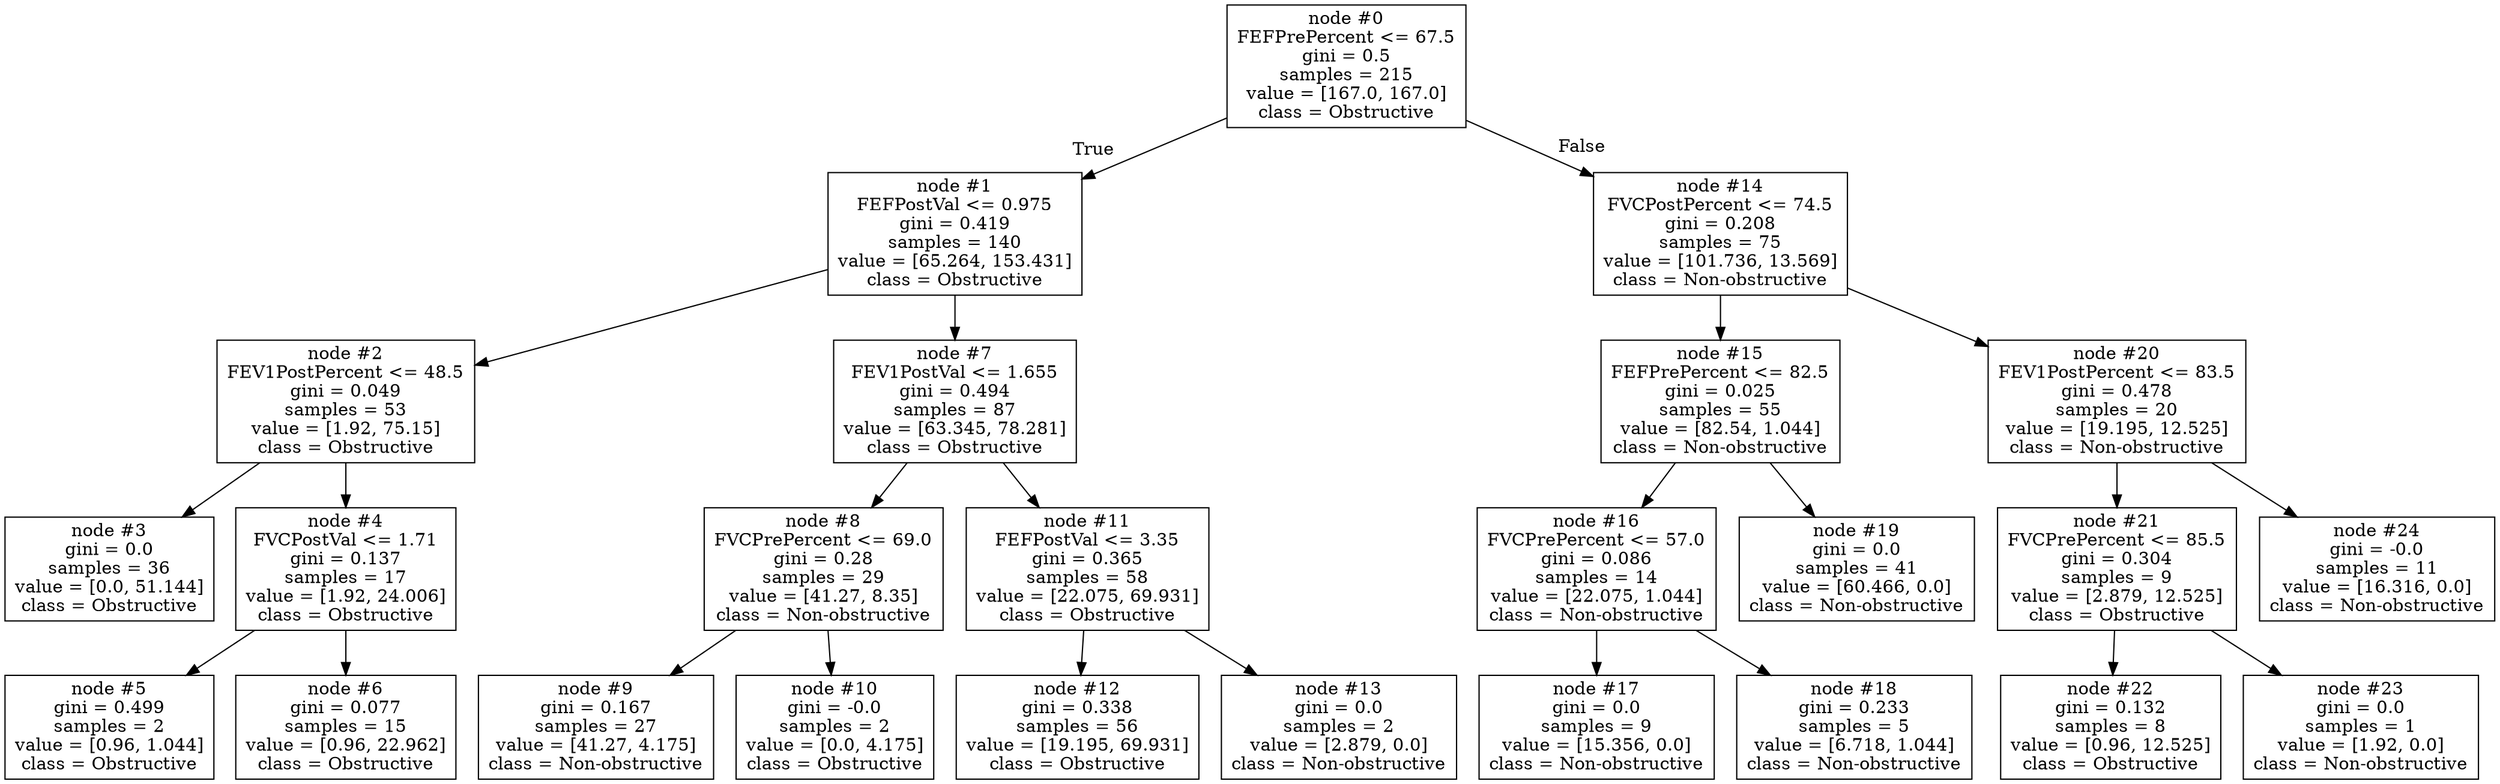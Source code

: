digraph Tree {
node [shape=box] ;
0 [label="node #0\nFEFPrePercent <= 67.5\ngini = 0.5\nsamples = 215\nvalue = [167.0, 167.0]\nclass = Obstructive"] ;
1 [label="node #1\nFEFPostVal <= 0.975\ngini = 0.419\nsamples = 140\nvalue = [65.264, 153.431]\nclass = Obstructive"] ;
0 -> 1 [labeldistance=2.5, labelangle=45, headlabel="True"] ;
2 [label="node #2\nFEV1PostPercent <= 48.5\ngini = 0.049\nsamples = 53\nvalue = [1.92, 75.15]\nclass = Obstructive"] ;
1 -> 2 ;
3 [label="node #3\ngini = 0.0\nsamples = 36\nvalue = [0.0, 51.144]\nclass = Obstructive"] ;
2 -> 3 ;
4 [label="node #4\nFVCPostVal <= 1.71\ngini = 0.137\nsamples = 17\nvalue = [1.92, 24.006]\nclass = Obstructive"] ;
2 -> 4 ;
5 [label="node #5\ngini = 0.499\nsamples = 2\nvalue = [0.96, 1.044]\nclass = Obstructive"] ;
4 -> 5 ;
6 [label="node #6\ngini = 0.077\nsamples = 15\nvalue = [0.96, 22.962]\nclass = Obstructive"] ;
4 -> 6 ;
7 [label="node #7\nFEV1PostVal <= 1.655\ngini = 0.494\nsamples = 87\nvalue = [63.345, 78.281]\nclass = Obstructive"] ;
1 -> 7 ;
8 [label="node #8\nFVCPrePercent <= 69.0\ngini = 0.28\nsamples = 29\nvalue = [41.27, 8.35]\nclass = Non-obstructive"] ;
7 -> 8 ;
9 [label="node #9\ngini = 0.167\nsamples = 27\nvalue = [41.27, 4.175]\nclass = Non-obstructive"] ;
8 -> 9 ;
10 [label="node #10\ngini = -0.0\nsamples = 2\nvalue = [0.0, 4.175]\nclass = Obstructive"] ;
8 -> 10 ;
11 [label="node #11\nFEFPostVal <= 3.35\ngini = 0.365\nsamples = 58\nvalue = [22.075, 69.931]\nclass = Obstructive"] ;
7 -> 11 ;
12 [label="node #12\ngini = 0.338\nsamples = 56\nvalue = [19.195, 69.931]\nclass = Obstructive"] ;
11 -> 12 ;
13 [label="node #13\ngini = 0.0\nsamples = 2\nvalue = [2.879, 0.0]\nclass = Non-obstructive"] ;
11 -> 13 ;
14 [label="node #14\nFVCPostPercent <= 74.5\ngini = 0.208\nsamples = 75\nvalue = [101.736, 13.569]\nclass = Non-obstructive"] ;
0 -> 14 [labeldistance=2.5, labelangle=-45, headlabel="False"] ;
15 [label="node #15\nFEFPrePercent <= 82.5\ngini = 0.025\nsamples = 55\nvalue = [82.54, 1.044]\nclass = Non-obstructive"] ;
14 -> 15 ;
16 [label="node #16\nFVCPrePercent <= 57.0\ngini = 0.086\nsamples = 14\nvalue = [22.075, 1.044]\nclass = Non-obstructive"] ;
15 -> 16 ;
17 [label="node #17\ngini = 0.0\nsamples = 9\nvalue = [15.356, 0.0]\nclass = Non-obstructive"] ;
16 -> 17 ;
18 [label="node #18\ngini = 0.233\nsamples = 5\nvalue = [6.718, 1.044]\nclass = Non-obstructive"] ;
16 -> 18 ;
19 [label="node #19\ngini = 0.0\nsamples = 41\nvalue = [60.466, 0.0]\nclass = Non-obstructive"] ;
15 -> 19 ;
20 [label="node #20\nFEV1PostPercent <= 83.5\ngini = 0.478\nsamples = 20\nvalue = [19.195, 12.525]\nclass = Non-obstructive"] ;
14 -> 20 ;
21 [label="node #21\nFVCPrePercent <= 85.5\ngini = 0.304\nsamples = 9\nvalue = [2.879, 12.525]\nclass = Obstructive"] ;
20 -> 21 ;
22 [label="node #22\ngini = 0.132\nsamples = 8\nvalue = [0.96, 12.525]\nclass = Obstructive"] ;
21 -> 22 ;
23 [label="node #23\ngini = 0.0\nsamples = 1\nvalue = [1.92, 0.0]\nclass = Non-obstructive"] ;
21 -> 23 ;
24 [label="node #24\ngini = -0.0\nsamples = 11\nvalue = [16.316, 0.0]\nclass = Non-obstructive"] ;
20 -> 24 ;
}